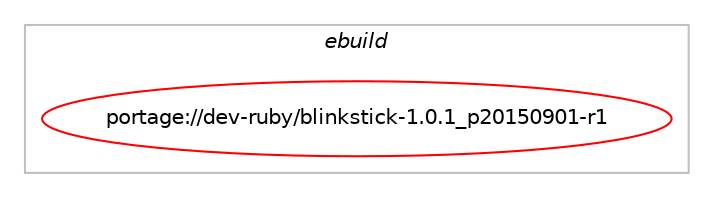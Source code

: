 digraph prolog {

# *************
# Graph options
# *************

newrank=true;
concentrate=true;
compound=true;
graph [rankdir=LR,fontname=Helvetica,fontsize=10,ranksep=1.5];#, ranksep=2.5, nodesep=0.2];
edge  [arrowhead=vee];
node  [fontname=Helvetica,fontsize=10];

# **********
# The ebuild
# **********

subgraph cluster_leftcol {
color=gray;
label=<<i>ebuild</i>>;
id [label="portage://dev-ruby/blinkstick-1.0.1_p20150901-r1", color=red, width=4, href="../dev-ruby/blinkstick-1.0.1_p20150901-r1.svg"];
}

# ****************
# The dependencies
# ****************

subgraph cluster_midcol {
color=gray;
label=<<i>dependencies</i>>;
subgraph cluster_compile {
fillcolor="#eeeeee";
style=filled;
label=<<i>compile</i>>;
# *** BEGIN UNKNOWN DEPENDENCY TYPE (TODO) ***
# id -> equal(use_conditional_group(positive,ruby_targets_ruby31,portage://dev-ruby/blinkstick-1.0.1_p20150901-r1,[package_dependency(portage://dev-ruby/blinkstick-1.0.1_p20150901-r1,install,no,dev-lang,ruby,none,[,,],[slot(3.1)],[])]))
# *** END UNKNOWN DEPENDENCY TYPE (TODO) ***

# *** BEGIN UNKNOWN DEPENDENCY TYPE (TODO) ***
# id -> equal(use_conditional_group(positive,ruby_targets_ruby31,portage://dev-ruby/blinkstick-1.0.1_p20150901-r1,[package_dependency(portage://dev-ruby/blinkstick-1.0.1_p20150901-r1,install,no,virtual,rubygems,none,[,,],[],[use(enable(ruby_targets_ruby31),negative)])]))
# *** END UNKNOWN DEPENDENCY TYPE (TODO) ***

# *** BEGIN UNKNOWN DEPENDENCY TYPE (TODO) ***
# id -> equal(use_conditional_group(positive,ruby_targets_ruby32,portage://dev-ruby/blinkstick-1.0.1_p20150901-r1,[package_dependency(portage://dev-ruby/blinkstick-1.0.1_p20150901-r1,install,no,dev-lang,ruby,none,[,,],[slot(3.2)],[])]))
# *** END UNKNOWN DEPENDENCY TYPE (TODO) ***

# *** BEGIN UNKNOWN DEPENDENCY TYPE (TODO) ***
# id -> equal(use_conditional_group(positive,ruby_targets_ruby32,portage://dev-ruby/blinkstick-1.0.1_p20150901-r1,[package_dependency(portage://dev-ruby/blinkstick-1.0.1_p20150901-r1,install,no,virtual,rubygems,none,[,,],[],[use(enable(ruby_targets_ruby32),negative)])]))
# *** END UNKNOWN DEPENDENCY TYPE (TODO) ***

}
subgraph cluster_compileandrun {
fillcolor="#eeeeee";
style=filled;
label=<<i>compile and run</i>>;
}
subgraph cluster_run {
fillcolor="#eeeeee";
style=filled;
label=<<i>run</i>>;
# *** BEGIN UNKNOWN DEPENDENCY TYPE (TODO) ***
# id -> equal(use_conditional_group(positive,ruby_targets_ruby31,portage://dev-ruby/blinkstick-1.0.1_p20150901-r1,[package_dependency(portage://dev-ruby/blinkstick-1.0.1_p20150901-r1,run,no,dev-lang,ruby,none,[,,],[slot(3.1)],[])]))
# *** END UNKNOWN DEPENDENCY TYPE (TODO) ***

# *** BEGIN UNKNOWN DEPENDENCY TYPE (TODO) ***
# id -> equal(use_conditional_group(positive,ruby_targets_ruby31,portage://dev-ruby/blinkstick-1.0.1_p20150901-r1,[package_dependency(portage://dev-ruby/blinkstick-1.0.1_p20150901-r1,run,no,dev-ruby,color,greaterequal,[1.4.2,,,1.4.2],[],[use(enable(ruby_targets_ruby31),negative)]),package_dependency(portage://dev-ruby/blinkstick-1.0.1_p20150901-r1,run,no,dev-ruby,libusb,greaterequal,[0.4.0,,,0.4.0],[],[use(enable(ruby_targets_ruby31),negative)])]))
# *** END UNKNOWN DEPENDENCY TYPE (TODO) ***

# *** BEGIN UNKNOWN DEPENDENCY TYPE (TODO) ***
# id -> equal(use_conditional_group(positive,ruby_targets_ruby31,portage://dev-ruby/blinkstick-1.0.1_p20150901-r1,[package_dependency(portage://dev-ruby/blinkstick-1.0.1_p20150901-r1,run,no,virtual,rubygems,none,[,,],[],[use(enable(ruby_targets_ruby31),negative)])]))
# *** END UNKNOWN DEPENDENCY TYPE (TODO) ***

# *** BEGIN UNKNOWN DEPENDENCY TYPE (TODO) ***
# id -> equal(use_conditional_group(positive,ruby_targets_ruby32,portage://dev-ruby/blinkstick-1.0.1_p20150901-r1,[package_dependency(portage://dev-ruby/blinkstick-1.0.1_p20150901-r1,run,no,dev-lang,ruby,none,[,,],[slot(3.2)],[])]))
# *** END UNKNOWN DEPENDENCY TYPE (TODO) ***

# *** BEGIN UNKNOWN DEPENDENCY TYPE (TODO) ***
# id -> equal(use_conditional_group(positive,ruby_targets_ruby32,portage://dev-ruby/blinkstick-1.0.1_p20150901-r1,[package_dependency(portage://dev-ruby/blinkstick-1.0.1_p20150901-r1,run,no,dev-ruby,color,greaterequal,[1.4.2,,,1.4.2],[],[use(enable(ruby_targets_ruby32),negative)]),package_dependency(portage://dev-ruby/blinkstick-1.0.1_p20150901-r1,run,no,dev-ruby,libusb,greaterequal,[0.4.0,,,0.4.0],[],[use(enable(ruby_targets_ruby32),negative)])]))
# *** END UNKNOWN DEPENDENCY TYPE (TODO) ***

# *** BEGIN UNKNOWN DEPENDENCY TYPE (TODO) ***
# id -> equal(use_conditional_group(positive,ruby_targets_ruby32,portage://dev-ruby/blinkstick-1.0.1_p20150901-r1,[package_dependency(portage://dev-ruby/blinkstick-1.0.1_p20150901-r1,run,no,virtual,rubygems,none,[,,],[],[use(enable(ruby_targets_ruby32),negative)])]))
# *** END UNKNOWN DEPENDENCY TYPE (TODO) ***

}
}

# **************
# The candidates
# **************

subgraph cluster_choices {
rank=same;
color=gray;
label=<<i>candidates</i>>;

}

}
